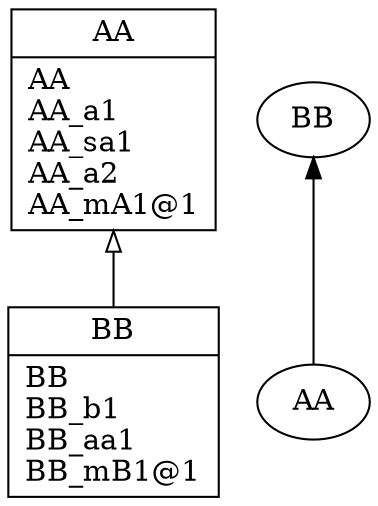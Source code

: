 digraph grafo_clases  { rankdir=BT;
edge [arrowhead = empty]
AA [label="{AA|AA\lAA_a1\lAA_sa1\lAA_a2\lAA_mA1@1\l}"][shape=record];
BB [label="{BB|BB\lBB_b1\lBB_aa1\lBB_mB1@1\l}"][shape=record];
BB -> AA ;
edge [arrowhead = normal]
AAN0 [label="AA"][shape=oval];
BBN1 [label="BB"][shape=oval];
AAN0 -> BBN1 ;

}